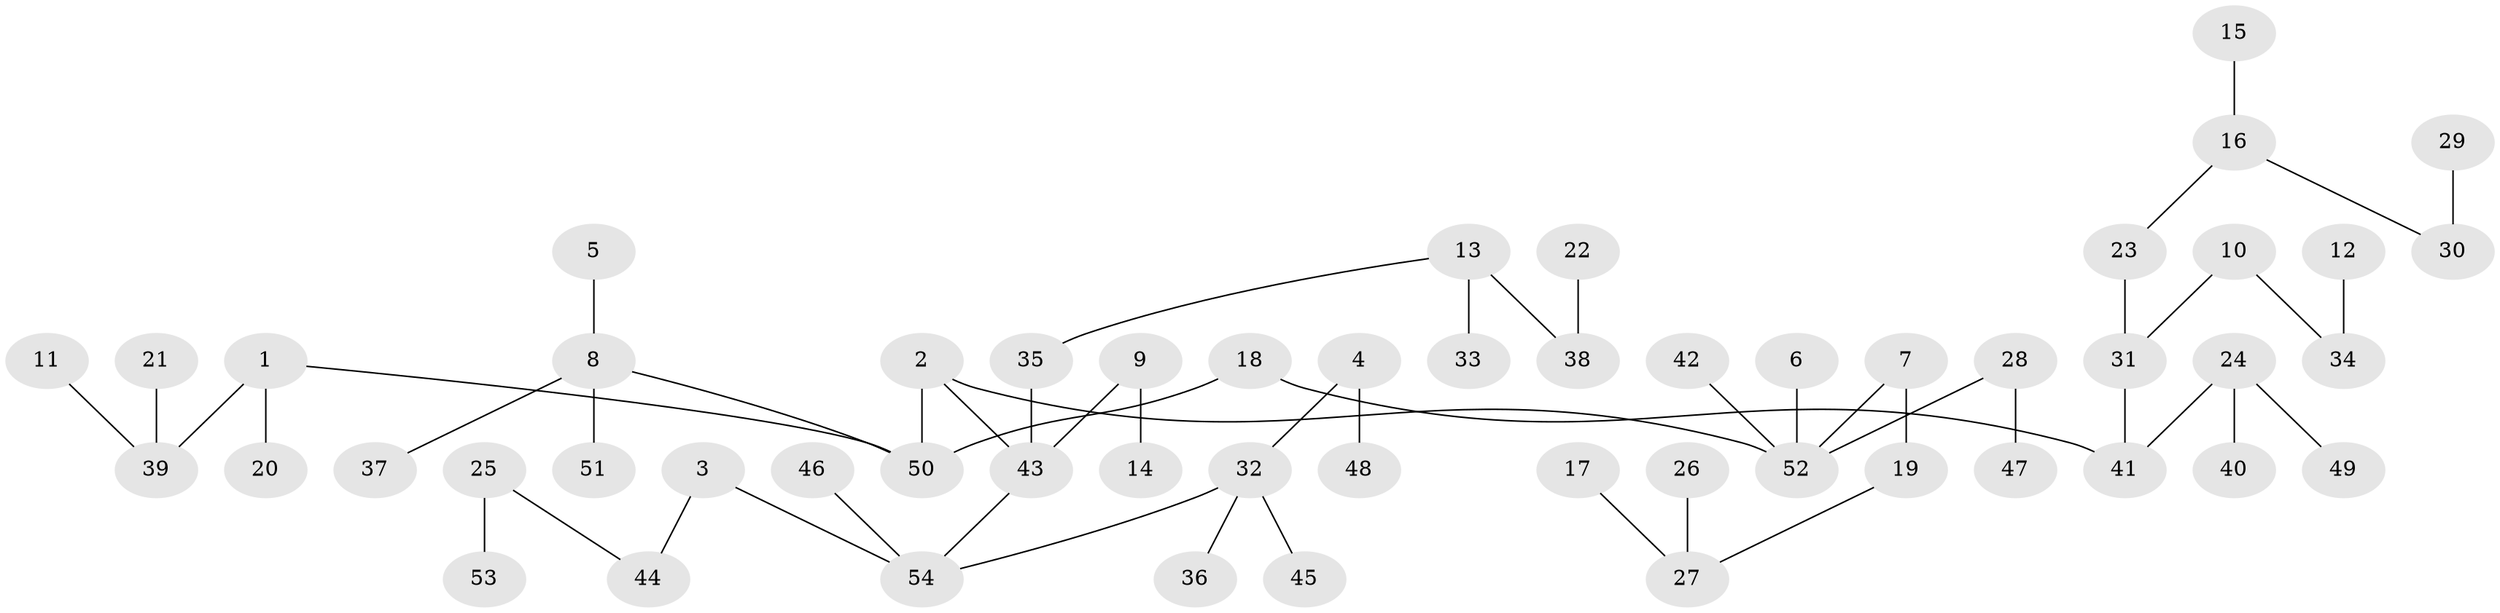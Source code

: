 // original degree distribution, {6: 0.028037383177570093, 3: 0.12149532710280374, 4: 0.09345794392523364, 5: 0.018691588785046728, 2: 0.24299065420560748, 1: 0.4953271028037383}
// Generated by graph-tools (version 1.1) at 2025/02/03/09/25 03:02:24]
// undirected, 54 vertices, 53 edges
graph export_dot {
graph [start="1"]
  node [color=gray90,style=filled];
  1;
  2;
  3;
  4;
  5;
  6;
  7;
  8;
  9;
  10;
  11;
  12;
  13;
  14;
  15;
  16;
  17;
  18;
  19;
  20;
  21;
  22;
  23;
  24;
  25;
  26;
  27;
  28;
  29;
  30;
  31;
  32;
  33;
  34;
  35;
  36;
  37;
  38;
  39;
  40;
  41;
  42;
  43;
  44;
  45;
  46;
  47;
  48;
  49;
  50;
  51;
  52;
  53;
  54;
  1 -- 20 [weight=1.0];
  1 -- 39 [weight=1.0];
  1 -- 50 [weight=1.0];
  2 -- 43 [weight=1.0];
  2 -- 50 [weight=1.0];
  2 -- 52 [weight=1.0];
  3 -- 44 [weight=1.0];
  3 -- 54 [weight=1.0];
  4 -- 32 [weight=1.0];
  4 -- 48 [weight=1.0];
  5 -- 8 [weight=1.0];
  6 -- 52 [weight=1.0];
  7 -- 19 [weight=1.0];
  7 -- 52 [weight=1.0];
  8 -- 37 [weight=1.0];
  8 -- 50 [weight=1.0];
  8 -- 51 [weight=1.0];
  9 -- 14 [weight=1.0];
  9 -- 43 [weight=1.0];
  10 -- 31 [weight=1.0];
  10 -- 34 [weight=1.0];
  11 -- 39 [weight=1.0];
  12 -- 34 [weight=1.0];
  13 -- 33 [weight=1.0];
  13 -- 35 [weight=1.0];
  13 -- 38 [weight=1.0];
  15 -- 16 [weight=1.0];
  16 -- 23 [weight=1.0];
  16 -- 30 [weight=1.0];
  17 -- 27 [weight=1.0];
  18 -- 41 [weight=1.0];
  18 -- 50 [weight=1.0];
  19 -- 27 [weight=1.0];
  21 -- 39 [weight=1.0];
  22 -- 38 [weight=1.0];
  23 -- 31 [weight=1.0];
  24 -- 40 [weight=1.0];
  24 -- 41 [weight=1.0];
  24 -- 49 [weight=1.0];
  25 -- 44 [weight=1.0];
  25 -- 53 [weight=1.0];
  26 -- 27 [weight=1.0];
  28 -- 47 [weight=1.0];
  28 -- 52 [weight=1.0];
  29 -- 30 [weight=1.0];
  31 -- 41 [weight=1.0];
  32 -- 36 [weight=1.0];
  32 -- 45 [weight=1.0];
  32 -- 54 [weight=1.0];
  35 -- 43 [weight=1.0];
  42 -- 52 [weight=1.0];
  43 -- 54 [weight=1.0];
  46 -- 54 [weight=1.0];
}
